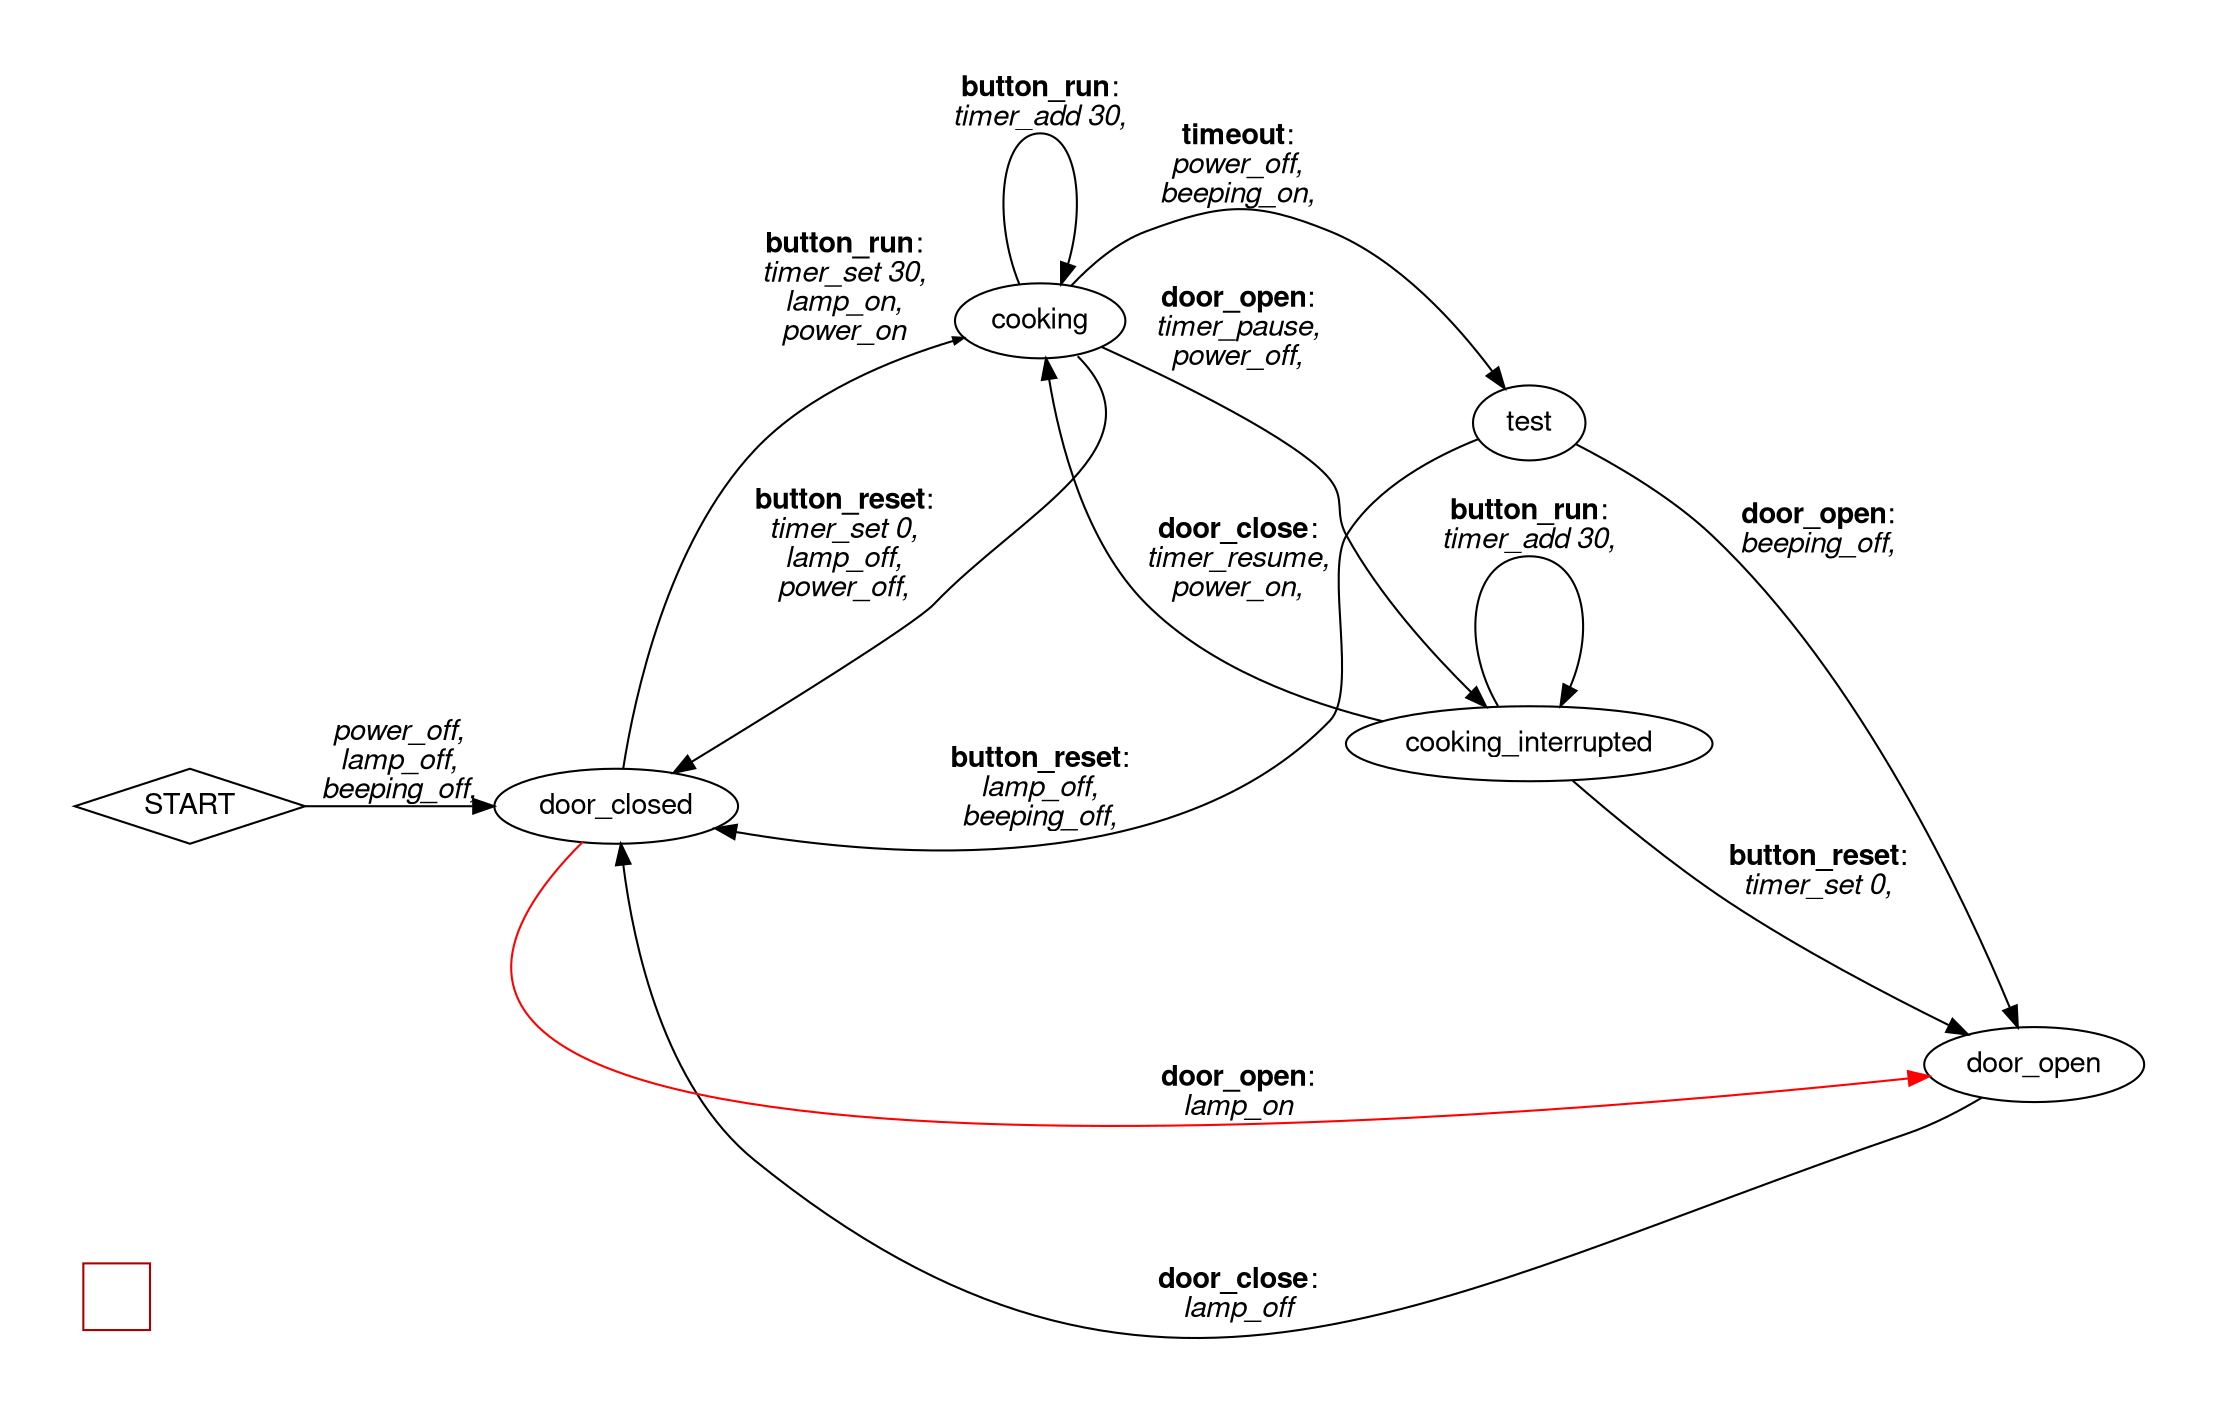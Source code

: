 // microwave_fsm
digraph microwave_fsm {
	nodesep=1 pad=0.5 ranksep=0
	_background="c 7 -#aa0000 p 4 4 4 36 4 36 36 4 36"
	fontname="Helvetica,Arial,sans-serif"
	rankdir=LR
	node [fontname="Helvetica,Arial,sans-serif"]
	edge [fontname="Helvetica,Arial,sans-serif"]

	START [shape=diamond]
	cooking
	cooking_completed [label=test]
	"door_open"
	cooking_interrupted [tooltip="oppa"]
	door_closed
	door_closed : sw -> door_open [label=<<b>door_open</b>:<br/><i>lamp_on<br/></i>>, color=red]
	door_closed -> cooking [label=<<b>button_run</b>:<br/><i>timer_set 30,<br/>lamp_on,<br/>power_on<br/></i>>, arrowsize=0.5]
	door_open -> door_closed [label=<<b>door_close</b>:<br/><i>lamp_off<br/></i>>, tooltip="oppa"]
	cooking:se -> door_closed [label=<<b>button_reset</b>:<br/><i>timer_set 0,<br/>lamp_off,<br/>power_off,<br/></i>>]
	cooking -> cooking [label=<<b>button_run</b>:<br/><i>timer_add 30,<br/></i>>]
	cooking -> cooking_interrupted [label=<<b>door_open</b>:<br/><i>timer_pause,<br/>power_off,<br/></i>>]
	cooking -> cooking_completed [label=<<b>timeout</b>:<br/><i>power_off,<br/>beeping_on,<br/></i>>]
	"cooking_interrupted" -> "cooking" [label=<<b>door_close</b>:<br/><i>timer_resume,<br/>power_on,<br/></i>>]
	cooking_interrupted -> door_open [label=<<b>button_reset</b>:<br/><i>timer_set 0,<br/></i>>]
	cooking_interrupted -> cooking_interrupted [label=<<b>button_run</b>:<br/><i>timer_add 30,<br/></i>>]
	cooking_completed -> door_open [label=<<b>door_open</b>:<br/><i>beeping_off,<br/></i>>]
	cooking_completed -> door_closed [label=<<b>button_reset</b>:<br/><i>lamp_off,<br/>beeping_off,<br/></i>>]
	START -> door_closed [label=<<i>power_off,<br/>lamp_off,<br/>beeping_off,<br/></i>>]
}

